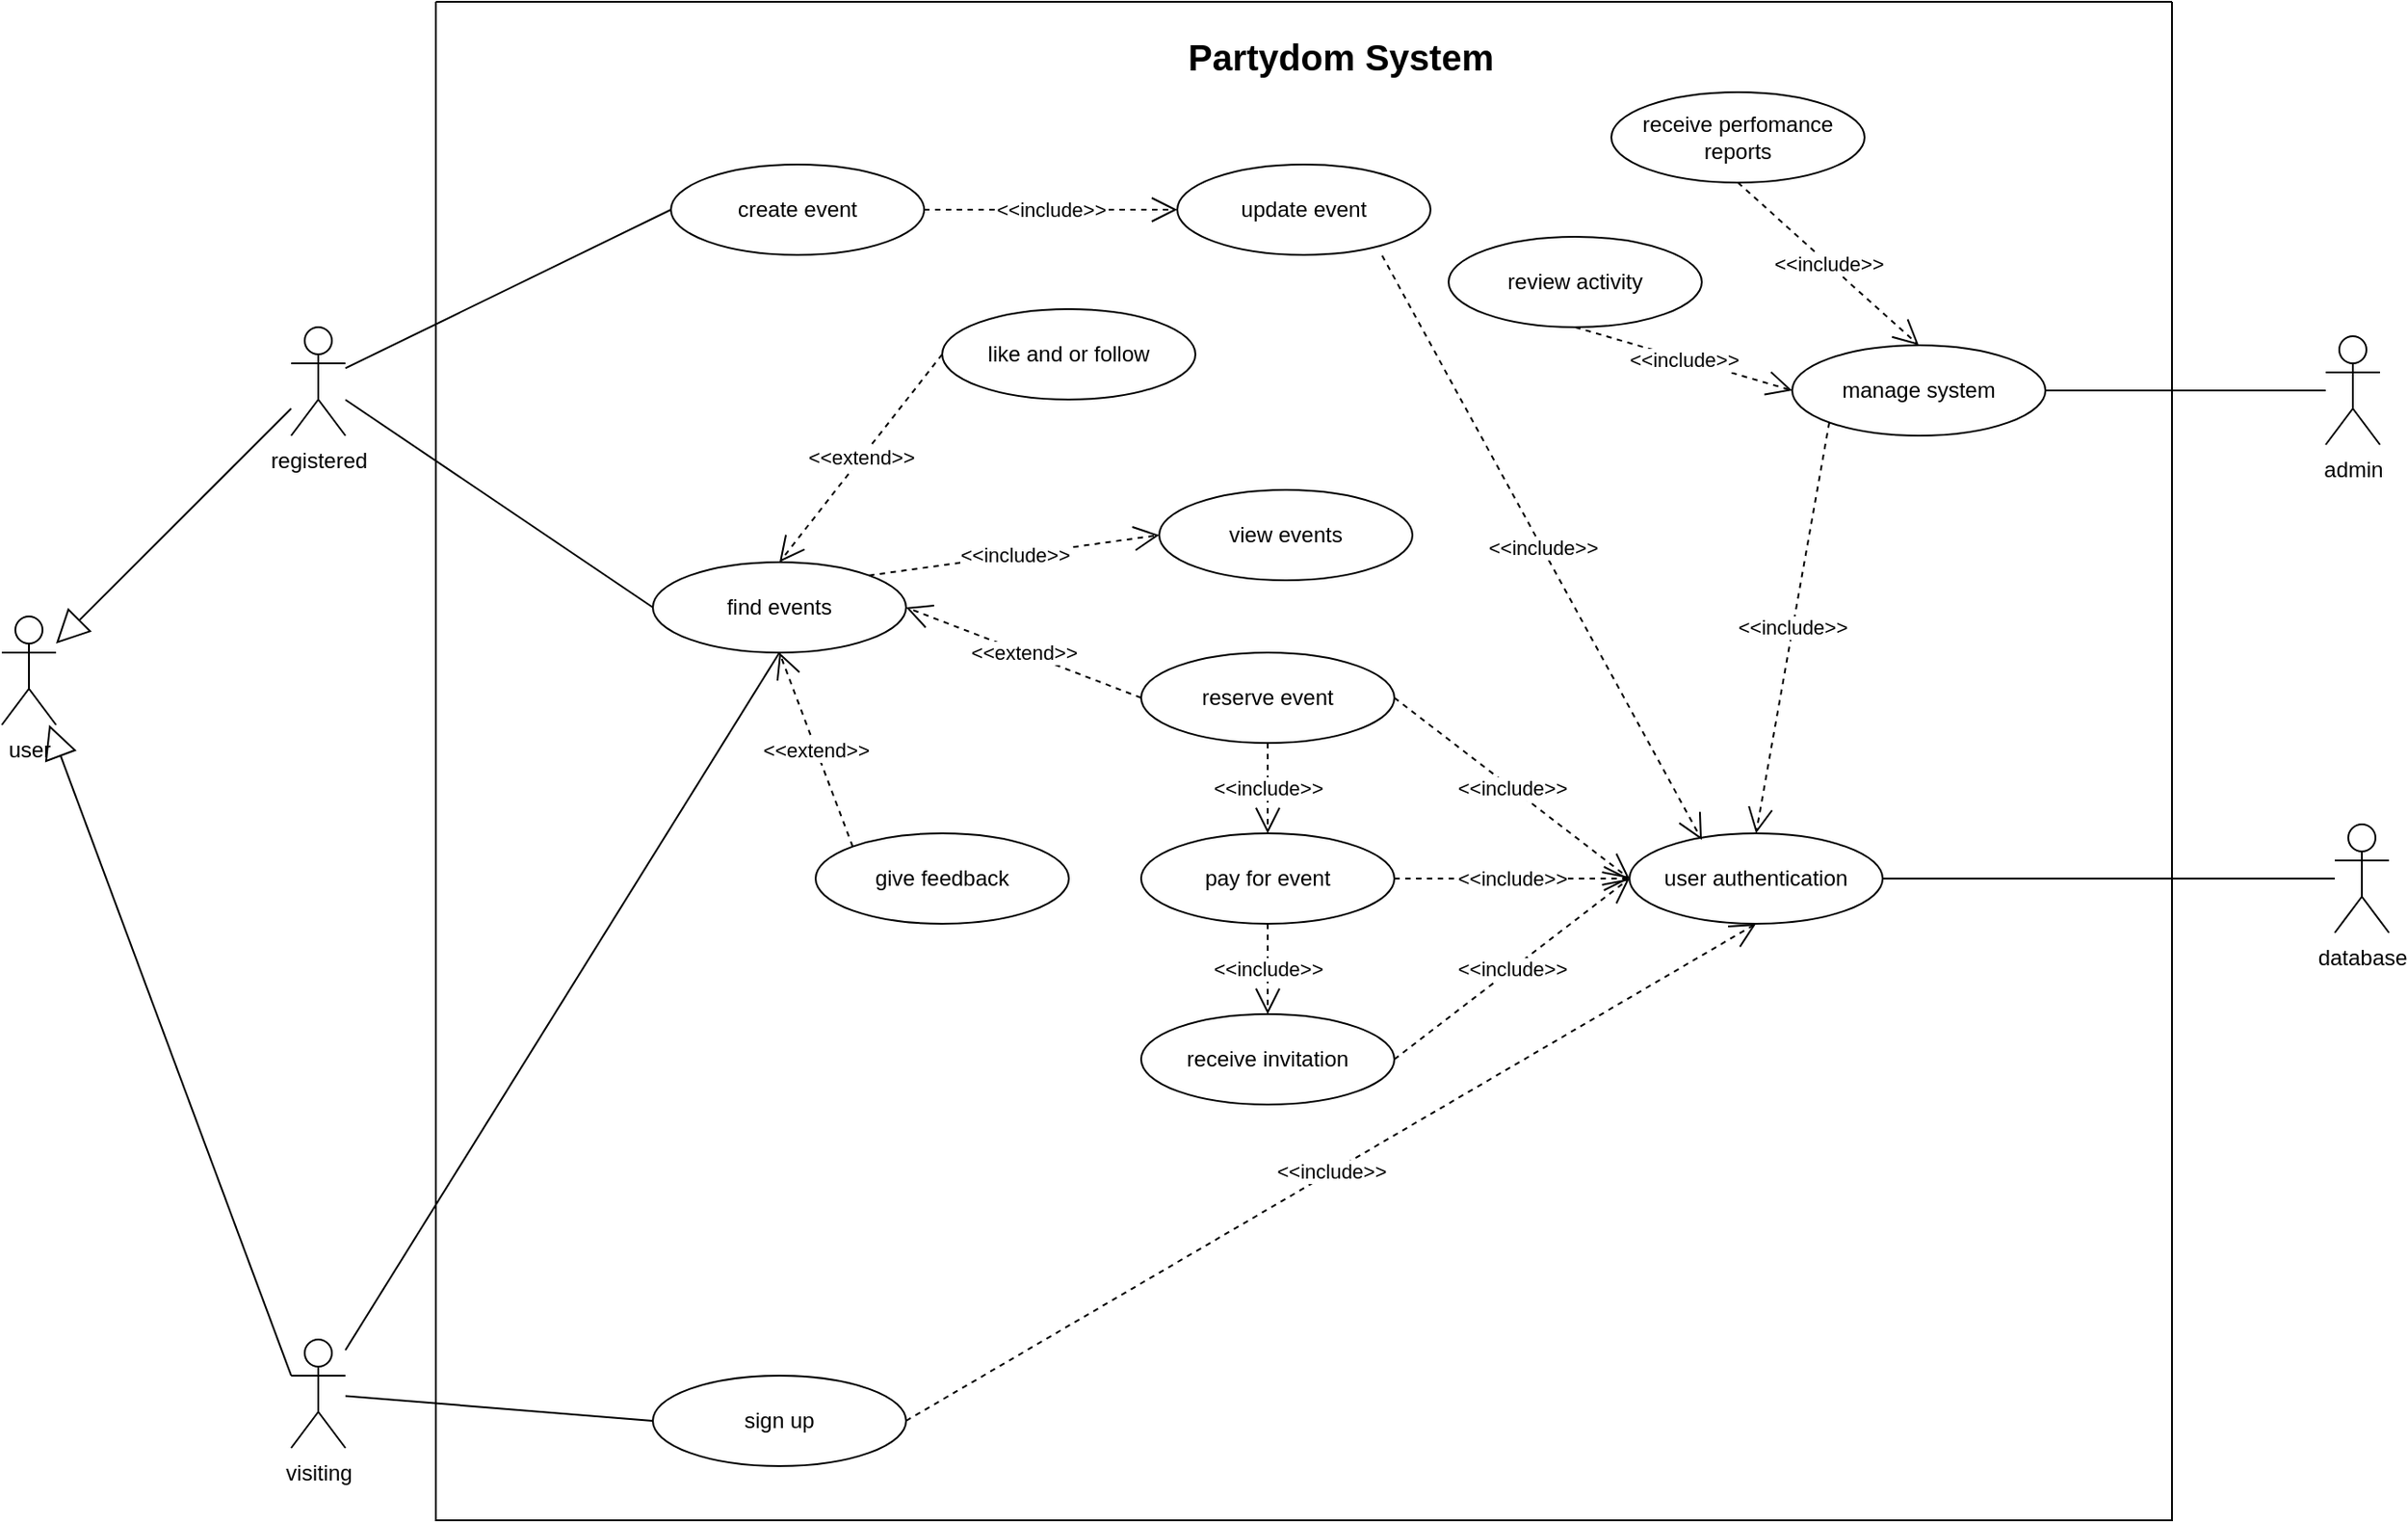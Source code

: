 <mxfile version="16.2.4" type="github">
  <diagram id="rvKKim161by0PI5GdYQp" name="Page-1">
    <mxGraphModel dx="2128" dy="1685" grid="1" gridSize="10" guides="1" tooltips="1" connect="1" arrows="1" fold="1" page="1" pageScale="1" pageWidth="850" pageHeight="1100" math="0" shadow="0">
      <root>
        <mxCell id="0" />
        <mxCell id="1" parent="0" />
        <mxCell id="5pwwVfKfr-lbxXTn7qkp-2" value="user" style="shape=umlActor;verticalLabelPosition=bottom;verticalAlign=top;html=1;outlineConnect=0;" parent="1" vertex="1">
          <mxGeometry x="-40" y="180" width="30" height="60" as="geometry" />
        </mxCell>
        <mxCell id="5pwwVfKfr-lbxXTn7qkp-3" value="registered" style="shape=umlActor;verticalLabelPosition=bottom;verticalAlign=top;html=1;outlineConnect=0;" parent="1" vertex="1">
          <mxGeometry x="120" y="20" width="30" height="60" as="geometry" />
        </mxCell>
        <mxCell id="5pwwVfKfr-lbxXTn7qkp-8" value="visiting" style="shape=umlActor;verticalLabelPosition=bottom;verticalAlign=top;html=1;outlineConnect=0;" parent="1" vertex="1">
          <mxGeometry x="120" y="580" width="30" height="60" as="geometry" />
        </mxCell>
        <mxCell id="5pwwVfKfr-lbxXTn7qkp-16" value="" style="endArrow=block;endSize=16;endFill=0;html=1;rounded=0;exitX=0;exitY=0.333;exitDx=0;exitDy=0;exitPerimeter=0;" parent="1" source="5pwwVfKfr-lbxXTn7qkp-8" target="5pwwVfKfr-lbxXTn7qkp-2" edge="1">
          <mxGeometry width="160" relative="1" as="geometry">
            <mxPoint x="120" y="350" as="sourcePoint" />
            <mxPoint x="30" y="240" as="targetPoint" />
          </mxGeometry>
        </mxCell>
        <mxCell id="5pwwVfKfr-lbxXTn7qkp-17" value="" style="endArrow=block;endSize=16;endFill=0;html=1;rounded=0;" parent="1" source="5pwwVfKfr-lbxXTn7qkp-3" target="5pwwVfKfr-lbxXTn7qkp-2" edge="1">
          <mxGeometry width="160" relative="1" as="geometry">
            <mxPoint x="100" y="50" as="sourcePoint" />
            <mxPoint x="30" y="180" as="targetPoint" />
          </mxGeometry>
        </mxCell>
        <mxCell id="5pwwVfKfr-lbxXTn7qkp-33" value="find events" style="ellipse;whiteSpace=wrap;html=1;" parent="1" vertex="1">
          <mxGeometry x="320" y="150" width="140" height="50" as="geometry" />
        </mxCell>
        <mxCell id="5pwwVfKfr-lbxXTn7qkp-34" value="view events" style="ellipse;whiteSpace=wrap;html=1;" parent="1" vertex="1">
          <mxGeometry x="600" y="110" width="140" height="50" as="geometry" />
        </mxCell>
        <mxCell id="5pwwVfKfr-lbxXTn7qkp-36" value="" style="endArrow=none;html=1;rounded=0;entryX=0;entryY=0.5;entryDx=0;entryDy=0;" parent="1" source="5pwwVfKfr-lbxXTn7qkp-3" target="5pwwVfKfr-lbxXTn7qkp-33" edge="1">
          <mxGeometry width="50" height="50" relative="1" as="geometry">
            <mxPoint x="240" y="-10" as="sourcePoint" />
            <mxPoint x="290" y="-60" as="targetPoint" />
          </mxGeometry>
        </mxCell>
        <mxCell id="5pwwVfKfr-lbxXTn7qkp-39" value="reserve event" style="ellipse;whiteSpace=wrap;html=1;" parent="1" vertex="1">
          <mxGeometry x="590" y="200" width="140" height="50" as="geometry" />
        </mxCell>
        <mxCell id="5pwwVfKfr-lbxXTn7qkp-40" value="pay for event" style="ellipse;whiteSpace=wrap;html=1;" parent="1" vertex="1">
          <mxGeometry x="590" y="300" width="140" height="50" as="geometry" />
        </mxCell>
        <mxCell id="5pwwVfKfr-lbxXTn7qkp-41" value="receive invitation" style="ellipse;whiteSpace=wrap;html=1;" parent="1" vertex="1">
          <mxGeometry x="590" y="400" width="140" height="50" as="geometry" />
        </mxCell>
        <mxCell id="5pwwVfKfr-lbxXTn7qkp-44" value="&amp;lt;&amp;lt;include&amp;gt;&amp;gt;" style="endArrow=open;endSize=12;dashed=1;html=1;rounded=0;exitX=1;exitY=0;exitDx=0;exitDy=0;entryX=0;entryY=0.5;entryDx=0;entryDy=0;" parent="1" source="5pwwVfKfr-lbxXTn7qkp-33" target="5pwwVfKfr-lbxXTn7qkp-34" edge="1">
          <mxGeometry width="160" relative="1" as="geometry">
            <mxPoint x="390" y="10" as="sourcePoint" />
            <mxPoint x="490" y="-190" as="targetPoint" />
          </mxGeometry>
        </mxCell>
        <mxCell id="5pwwVfKfr-lbxXTn7qkp-45" value="user authentication" style="ellipse;whiteSpace=wrap;html=1;" parent="1" vertex="1">
          <mxGeometry x="860" y="300" width="140" height="50" as="geometry" />
        </mxCell>
        <mxCell id="5pwwVfKfr-lbxXTn7qkp-46" value="&amp;lt;&amp;lt;include&amp;gt;&amp;gt;" style="endArrow=open;endSize=12;dashed=1;html=1;rounded=0;exitX=1;exitY=0.5;exitDx=0;exitDy=0;entryX=0;entryY=0.5;entryDx=0;entryDy=0;" parent="1" source="5pwwVfKfr-lbxXTn7qkp-39" target="5pwwVfKfr-lbxXTn7qkp-45" edge="1">
          <mxGeometry width="160" relative="1" as="geometry">
            <mxPoint x="819.997" y="-67.678" as="sourcePoint" />
            <mxPoint x="985.5" y="-130" as="targetPoint" />
          </mxGeometry>
        </mxCell>
        <mxCell id="5pwwVfKfr-lbxXTn7qkp-47" value="&amp;lt;&amp;lt;include&amp;gt;&amp;gt;" style="endArrow=open;endSize=12;dashed=1;html=1;rounded=0;exitX=1;exitY=0.5;exitDx=0;exitDy=0;entryX=0;entryY=0.5;entryDx=0;entryDy=0;" parent="1" source="5pwwVfKfr-lbxXTn7qkp-40" target="5pwwVfKfr-lbxXTn7qkp-45" edge="1">
          <mxGeometry width="160" relative="1" as="geometry">
            <mxPoint x="790" as="sourcePoint" />
            <mxPoint x="950" y="100" as="targetPoint" />
          </mxGeometry>
        </mxCell>
        <mxCell id="5pwwVfKfr-lbxXTn7qkp-48" value="&amp;lt;&amp;lt;include&amp;gt;&amp;gt;" style="endArrow=open;endSize=12;dashed=1;html=1;rounded=0;exitX=1;exitY=0.5;exitDx=0;exitDy=0;entryX=0;entryY=0.5;entryDx=0;entryDy=0;" parent="1" source="5pwwVfKfr-lbxXTn7qkp-41" target="5pwwVfKfr-lbxXTn7qkp-45" edge="1">
          <mxGeometry width="160" relative="1" as="geometry">
            <mxPoint x="790" y="80" as="sourcePoint" />
            <mxPoint x="950" y="180" as="targetPoint" />
          </mxGeometry>
        </mxCell>
        <mxCell id="5pwwVfKfr-lbxXTn7qkp-49" value="&amp;lt;&amp;lt;include&amp;gt;&amp;gt;" style="endArrow=open;endSize=12;dashed=1;html=1;rounded=0;exitX=0.5;exitY=1;exitDx=0;exitDy=0;entryX=0.5;entryY=0;entryDx=0;entryDy=0;" parent="1" source="5pwwVfKfr-lbxXTn7qkp-39" target="5pwwVfKfr-lbxXTn7qkp-40" edge="1">
          <mxGeometry width="160" relative="1" as="geometry">
            <mxPoint x="480" y="-80" as="sourcePoint" />
            <mxPoint x="640" y="20" as="targetPoint" />
          </mxGeometry>
        </mxCell>
        <mxCell id="5pwwVfKfr-lbxXTn7qkp-50" value="&amp;lt;&amp;lt;include&amp;gt;&amp;gt;" style="endArrow=open;endSize=12;dashed=1;html=1;rounded=0;exitX=0.5;exitY=1;exitDx=0;exitDy=0;entryX=0.5;entryY=0;entryDx=0;entryDy=0;" parent="1" source="5pwwVfKfr-lbxXTn7qkp-40" target="5pwwVfKfr-lbxXTn7qkp-41" edge="1">
          <mxGeometry width="160" relative="1" as="geometry">
            <mxPoint x="495" y="50" as="sourcePoint" />
            <mxPoint x="655" y="150" as="targetPoint" />
          </mxGeometry>
        </mxCell>
        <mxCell id="5pwwVfKfr-lbxXTn7qkp-51" value="&amp;lt;&amp;lt;extend&amp;gt;&amp;gt;" style="endArrow=open;endSize=12;dashed=1;html=1;rounded=0;exitX=0;exitY=0.5;exitDx=0;exitDy=0;entryX=1;entryY=0.5;entryDx=0;entryDy=0;" parent="1" source="5pwwVfKfr-lbxXTn7qkp-39" target="5pwwVfKfr-lbxXTn7qkp-33" edge="1">
          <mxGeometry width="160" relative="1" as="geometry">
            <mxPoint x="490" y="-60" as="sourcePoint" />
            <mxPoint x="650" y="40" as="targetPoint" />
          </mxGeometry>
        </mxCell>
        <mxCell id="5pwwVfKfr-lbxXTn7qkp-52" value="create event" style="ellipse;whiteSpace=wrap;html=1;" parent="1" vertex="1">
          <mxGeometry x="330" y="-70" width="140" height="50" as="geometry" />
        </mxCell>
        <mxCell id="5pwwVfKfr-lbxXTn7qkp-53" value="" style="endArrow=none;html=1;rounded=0;entryX=0;entryY=0.5;entryDx=0;entryDy=0;" parent="1" source="5pwwVfKfr-lbxXTn7qkp-3" target="5pwwVfKfr-lbxXTn7qkp-52" edge="1">
          <mxGeometry width="50" height="50" relative="1" as="geometry">
            <mxPoint x="280" y="-130" as="sourcePoint" />
            <mxPoint x="330" y="-180" as="targetPoint" />
          </mxGeometry>
        </mxCell>
        <mxCell id="5pwwVfKfr-lbxXTn7qkp-54" value="update event" style="ellipse;whiteSpace=wrap;html=1;" parent="1" vertex="1">
          <mxGeometry x="610" y="-70" width="140" height="50" as="geometry" />
        </mxCell>
        <mxCell id="5pwwVfKfr-lbxXTn7qkp-55" value="&amp;lt;&amp;lt;include&amp;gt;&amp;gt;" style="endArrow=open;endSize=12;dashed=1;html=1;rounded=0;exitX=1;exitY=0.5;exitDx=0;exitDy=0;entryX=0;entryY=0.5;entryDx=0;entryDy=0;" parent="1" source="5pwwVfKfr-lbxXTn7qkp-52" target="5pwwVfKfr-lbxXTn7qkp-54" edge="1">
          <mxGeometry width="160" relative="1" as="geometry">
            <mxPoint x="409.997" y="-237.678" as="sourcePoint" />
            <mxPoint x="570.5" y="-260" as="targetPoint" />
          </mxGeometry>
        </mxCell>
        <mxCell id="5pwwVfKfr-lbxXTn7qkp-56" value="&amp;lt;&amp;lt;include&amp;gt;&amp;gt;" style="endArrow=open;endSize=12;dashed=1;html=1;rounded=0;exitX=0.809;exitY=1.008;exitDx=0;exitDy=0;entryX=0.286;entryY=0.072;entryDx=0;entryDy=0;exitPerimeter=0;entryPerimeter=0;" parent="1" source="5pwwVfKfr-lbxXTn7qkp-54" target="5pwwVfKfr-lbxXTn7qkp-45" edge="1">
          <mxGeometry width="160" relative="1" as="geometry">
            <mxPoint x="749.997" y="72.322" as="sourcePoint" />
            <mxPoint x="910.5" y="50" as="targetPoint" />
          </mxGeometry>
        </mxCell>
        <mxCell id="5pwwVfKfr-lbxXTn7qkp-57" value="sign up" style="ellipse;whiteSpace=wrap;html=1;" parent="1" vertex="1">
          <mxGeometry x="320" y="600" width="140" height="50" as="geometry" />
        </mxCell>
        <mxCell id="5pwwVfKfr-lbxXTn7qkp-58" value="" style="endArrow=none;html=1;rounded=0;exitX=0;exitY=0.5;exitDx=0;exitDy=0;" parent="1" source="5pwwVfKfr-lbxXTn7qkp-57" target="5pwwVfKfr-lbxXTn7qkp-8" edge="1">
          <mxGeometry width="50" height="50" relative="1" as="geometry">
            <mxPoint x="480" y="490" as="sourcePoint" />
            <mxPoint x="530" y="440" as="targetPoint" />
          </mxGeometry>
        </mxCell>
        <mxCell id="5pwwVfKfr-lbxXTn7qkp-59" value="&amp;lt;&amp;lt;include&amp;gt;&amp;gt;" style="endArrow=open;endSize=12;dashed=1;html=1;rounded=0;exitX=1;exitY=0.5;exitDx=0;exitDy=0;entryX=0.5;entryY=1;entryDx=0;entryDy=0;" parent="1" source="5pwwVfKfr-lbxXTn7qkp-57" target="5pwwVfKfr-lbxXTn7qkp-45" edge="1">
          <mxGeometry width="160" relative="1" as="geometry">
            <mxPoint x="710" y="570" as="sourcePoint" />
            <mxPoint x="840" y="470" as="targetPoint" />
          </mxGeometry>
        </mxCell>
        <mxCell id="5pwwVfKfr-lbxXTn7qkp-60" value="" style="endArrow=none;html=1;rounded=0;entryX=0.5;entryY=1;entryDx=0;entryDy=0;" parent="1" source="5pwwVfKfr-lbxXTn7qkp-8" target="5pwwVfKfr-lbxXTn7qkp-33" edge="1">
          <mxGeometry width="50" height="50" relative="1" as="geometry">
            <mxPoint x="270" y="450" as="sourcePoint" />
            <mxPoint x="320" y="400" as="targetPoint" />
          </mxGeometry>
        </mxCell>
        <mxCell id="5pwwVfKfr-lbxXTn7qkp-61" value="database" style="shape=umlActor;verticalLabelPosition=bottom;verticalAlign=top;html=1;outlineConnect=0;" parent="1" vertex="1">
          <mxGeometry x="1250" y="295" width="30" height="60" as="geometry" />
        </mxCell>
        <mxCell id="5pwwVfKfr-lbxXTn7qkp-62" value="" style="endArrow=none;html=1;rounded=0;exitX=1;exitY=0.5;exitDx=0;exitDy=0;" parent="1" source="5pwwVfKfr-lbxXTn7qkp-45" target="5pwwVfKfr-lbxXTn7qkp-61" edge="1">
          <mxGeometry width="50" height="50" relative="1" as="geometry">
            <mxPoint x="920" y="370" as="sourcePoint" />
            <mxPoint x="970" y="320" as="targetPoint" />
          </mxGeometry>
        </mxCell>
        <mxCell id="5pwwVfKfr-lbxXTn7qkp-63" value="admin" style="shape=umlActor;verticalLabelPosition=bottom;verticalAlign=top;html=1;outlineConnect=0;" parent="1" vertex="1">
          <mxGeometry x="1245" y="25" width="30" height="60" as="geometry" />
        </mxCell>
        <mxCell id="5pwwVfKfr-lbxXTn7qkp-65" value="manage system" style="ellipse;whiteSpace=wrap;html=1;" parent="1" vertex="1">
          <mxGeometry x="950" y="30" width="140" height="50" as="geometry" />
        </mxCell>
        <mxCell id="5pwwVfKfr-lbxXTn7qkp-66" value="" style="endArrow=none;html=1;rounded=0;entryX=0;entryY=0.5;entryDx=0;entryDy=0;entryPerimeter=0;exitX=1;exitY=0.5;exitDx=0;exitDy=0;" parent="1" source="5pwwVfKfr-lbxXTn7qkp-65" target="5pwwVfKfr-lbxXTn7qkp-63" edge="1">
          <mxGeometry width="50" height="50" relative="1" as="geometry">
            <mxPoint x="1030" y="140" as="sourcePoint" />
            <mxPoint x="1080" y="90" as="targetPoint" />
          </mxGeometry>
        </mxCell>
        <mxCell id="5pwwVfKfr-lbxXTn7qkp-67" value="&amp;lt;&amp;lt;include&amp;gt;&amp;gt;" style="endArrow=open;endSize=12;dashed=1;html=1;rounded=0;exitX=0;exitY=1;exitDx=0;exitDy=0;entryX=0.5;entryY=0;entryDx=0;entryDy=0;" parent="1" source="5pwwVfKfr-lbxXTn7qkp-65" target="5pwwVfKfr-lbxXTn7qkp-45" edge="1">
          <mxGeometry width="160" relative="1" as="geometry">
            <mxPoint x="900.0" y="-23.2" as="sourcePoint" />
            <mxPoint x="1076.78" y="300.0" as="targetPoint" />
          </mxGeometry>
        </mxCell>
        <mxCell id="5pwwVfKfr-lbxXTn7qkp-69" value="" style="swimlane;startSize=0;" parent="1" vertex="1">
          <mxGeometry x="200" y="-160" width="960" height="840" as="geometry" />
        </mxCell>
        <mxCell id="5pwwVfKfr-lbxXTn7qkp-70" value="&lt;b&gt;&lt;font style=&quot;font-size: 20px&quot;&gt;Partydom System&lt;/font&gt;&lt;/b&gt;" style="text;html=1;align=center;verticalAlign=middle;resizable=0;points=[];autosize=1;strokeColor=none;fillColor=none;" parent="5pwwVfKfr-lbxXTn7qkp-69" vertex="1">
          <mxGeometry x="410" y="20" width="180" height="20" as="geometry" />
        </mxCell>
        <mxCell id="5pwwVfKfr-lbxXTn7qkp-72" value="receive perfomance reports" style="ellipse;whiteSpace=wrap;html=1;" parent="5pwwVfKfr-lbxXTn7qkp-69" vertex="1">
          <mxGeometry x="650" y="50" width="140" height="50" as="geometry" />
        </mxCell>
        <mxCell id="5pwwVfKfr-lbxXTn7qkp-74" value="review activity" style="ellipse;whiteSpace=wrap;html=1;" parent="5pwwVfKfr-lbxXTn7qkp-69" vertex="1">
          <mxGeometry x="560" y="130" width="140" height="50" as="geometry" />
        </mxCell>
        <mxCell id="S3dvbtb0UvzpYBgDhWfe-1" value="like and or follow" style="ellipse;whiteSpace=wrap;html=1;" vertex="1" parent="5pwwVfKfr-lbxXTn7qkp-69">
          <mxGeometry x="280" y="170" width="140" height="50" as="geometry" />
        </mxCell>
        <mxCell id="S3dvbtb0UvzpYBgDhWfe-3" value="give feedback" style="ellipse;whiteSpace=wrap;html=1;" vertex="1" parent="5pwwVfKfr-lbxXTn7qkp-69">
          <mxGeometry x="210" y="460" width="140" height="50" as="geometry" />
        </mxCell>
        <mxCell id="5pwwVfKfr-lbxXTn7qkp-75" value="&amp;lt;&amp;lt;include&amp;gt;&amp;gt;" style="endArrow=open;endSize=12;dashed=1;html=1;rounded=0;exitX=0.5;exitY=1;exitDx=0;exitDy=0;entryX=0.5;entryY=0;entryDx=0;entryDy=0;" parent="1" source="5pwwVfKfr-lbxXTn7qkp-72" target="5pwwVfKfr-lbxXTn7qkp-65" edge="1">
          <mxGeometry width="160" relative="1" as="geometry">
            <mxPoint x="1079.735" y="-130.001" as="sourcePoint" />
            <mxPoint x="1040" y="97.6" as="targetPoint" />
          </mxGeometry>
        </mxCell>
        <mxCell id="5pwwVfKfr-lbxXTn7qkp-76" value="&amp;lt;&amp;lt;include&amp;gt;&amp;gt;" style="endArrow=open;endSize=12;dashed=1;html=1;rounded=0;exitX=0.5;exitY=1;exitDx=0;exitDy=0;entryX=0;entryY=0.5;entryDx=0;entryDy=0;" parent="1" source="5pwwVfKfr-lbxXTn7qkp-74" target="5pwwVfKfr-lbxXTn7qkp-65" edge="1">
          <mxGeometry width="160" relative="1" as="geometry">
            <mxPoint x="989.735" y="92.399" as="sourcePoint" />
            <mxPoint x="950" y="320" as="targetPoint" />
          </mxGeometry>
        </mxCell>
        <mxCell id="S3dvbtb0UvzpYBgDhWfe-2" value="&amp;lt;&amp;lt;extend&amp;gt;&amp;gt;" style="endArrow=open;endSize=12;dashed=1;html=1;rounded=0;exitX=0;exitY=0.5;exitDx=0;exitDy=0;entryX=0.5;entryY=0;entryDx=0;entryDy=0;" edge="1" parent="1" source="S3dvbtb0UvzpYBgDhWfe-1" target="5pwwVfKfr-lbxXTn7qkp-33">
          <mxGeometry width="160" relative="1" as="geometry">
            <mxPoint x="430" y="100" as="sourcePoint" />
            <mxPoint x="300" y="50" as="targetPoint" />
          </mxGeometry>
        </mxCell>
        <mxCell id="S3dvbtb0UvzpYBgDhWfe-4" value="&amp;lt;&amp;lt;extend&amp;gt;&amp;gt;" style="endArrow=open;endSize=12;dashed=1;html=1;rounded=0;exitX=0;exitY=0;exitDx=0;exitDy=0;entryX=0.5;entryY=1;entryDx=0;entryDy=0;" edge="1" parent="1" source="S3dvbtb0UvzpYBgDhWfe-3" target="5pwwVfKfr-lbxXTn7qkp-33">
          <mxGeometry width="160" relative="1" as="geometry">
            <mxPoint x="500" y="200" as="sourcePoint" />
            <mxPoint x="380" y="230" as="targetPoint" />
          </mxGeometry>
        </mxCell>
      </root>
    </mxGraphModel>
  </diagram>
</mxfile>
